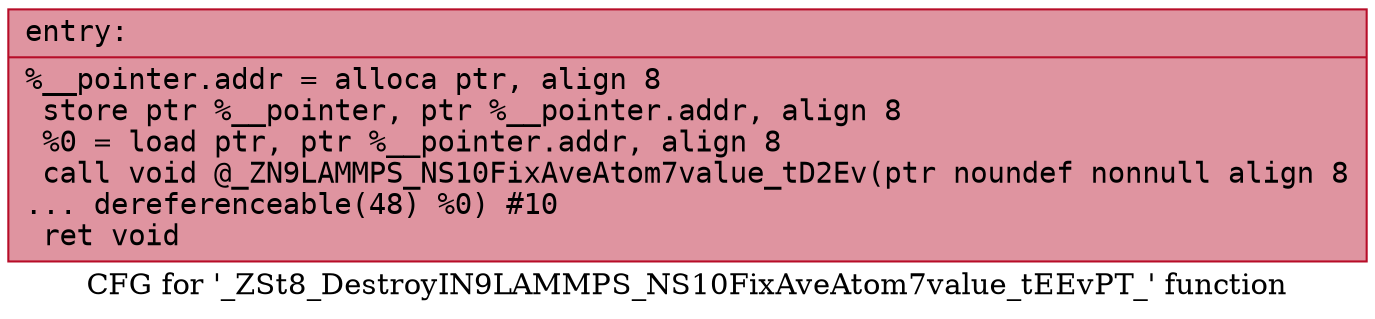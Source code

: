 digraph "CFG for '_ZSt8_DestroyIN9LAMMPS_NS10FixAveAtom7value_tEEvPT_' function" {
	label="CFG for '_ZSt8_DestroyIN9LAMMPS_NS10FixAveAtom7value_tEEvPT_' function";

	Node0x55d08673a1e0 [shape=record,color="#b70d28ff", style=filled, fillcolor="#b70d2870" fontname="Courier",label="{entry:\l|  %__pointer.addr = alloca ptr, align 8\l  store ptr %__pointer, ptr %__pointer.addr, align 8\l  %0 = load ptr, ptr %__pointer.addr, align 8\l  call void @_ZN9LAMMPS_NS10FixAveAtom7value_tD2Ev(ptr noundef nonnull align 8\l... dereferenceable(48) %0) #10\l  ret void\l}"];
}
